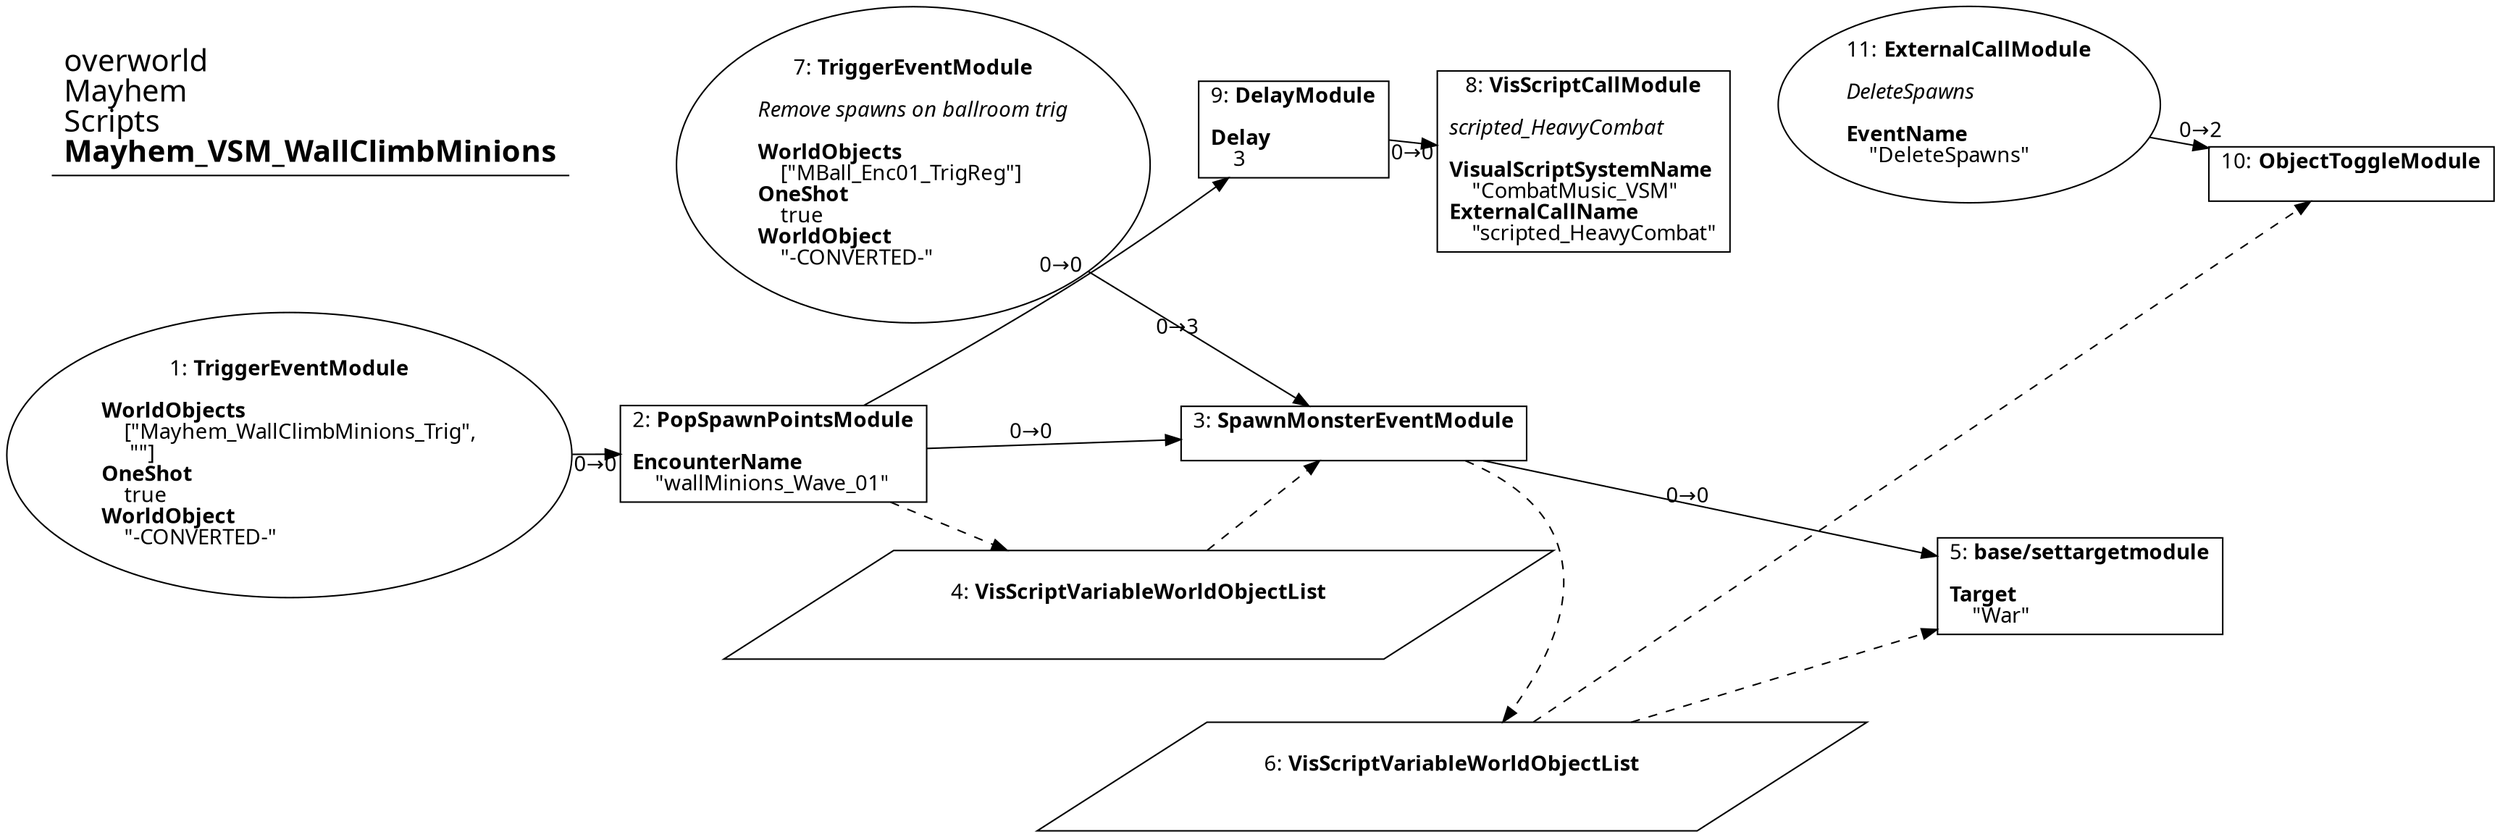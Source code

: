 digraph {
    layout = fdp;
    overlap = prism;
    sep = "+16";
    splines = spline;

    node [ shape = box ];

    graph [ fontname = "Segoe UI" ];
    node [ fontname = "Segoe UI" ];
    edge [ fontname = "Segoe UI" ];

    1 [ label = <1: <b>TriggerEventModule</b><br/><br/><b>WorldObjects</b><br align="left"/>    [&quot;Mayhem_WallClimbMinions_Trig&quot;,<br align="left"/>     &quot;&quot;]<br align="left"/><b>OneShot</b><br align="left"/>    true<br align="left"/><b>WorldObject</b><br align="left"/>    &quot;-CONVERTED-&quot;<br align="left"/>> ];
    1 [ shape = oval ]
    1 [ pos = "0.021000002,-0.21900001!" ];
    1 -> 2 [ label = "0→0" ];

    2 [ label = <2: <b>PopSpawnPointsModule</b><br/><br/><b>EncounterName</b><br align="left"/>    &quot;wallMinions_Wave_01&quot;<br align="left"/>> ];
    2 [ pos = "0.293,-0.21900001!" ];
    2 -> 3 [ label = "0→0" ];
    2 -> 9 [ label = "0→0" ];
    2 -> 4 [ style = dashed ];

    3 [ label = <3: <b>SpawnMonsterEventModule</b><br/><br/>> ];
    3 [ pos = "0.73700005,-0.19600001!" ];
    3 -> 5 [ label = "0→0" ];
    4 -> 3 [ style = dashed ];
    3 -> 6 [ style = dashed ];

    4 [ label = <4: <b>VisScriptVariableWorldObjectList</b><br/><br/>> ];
    4 [ shape = parallelogram ]
    4 [ pos = "0.535,-0.316!" ];

    5 [ label = <5: <b>base/settargetmodule</b><br/><br/><b>Target</b><br align="left"/>    &quot;War&quot;<br align="left"/>> ];
    5 [ pos = "1.215,-0.31100002!" ];
    6 -> 5 [ style = dashed ];

    6 [ label = <6: <b>VisScriptVariableWorldObjectList</b><br/><br/>> ];
    6 [ shape = parallelogram ]
    6 [ pos = "0.78300005,-0.44400004!" ];

    7 [ label = <7: <b>TriggerEventModule</b><br/><br/><i>Remove spawns on ballroom trig<br align="left"/></i><br align="left"/><b>WorldObjects</b><br align="left"/>    [&quot;MBall_Enc01_TrigReg&quot;]<br align="left"/><b>OneShot</b><br align="left"/>    true<br align="left"/><b>WorldObject</b><br align="left"/>    &quot;-CONVERTED-&quot;<br align="left"/>> ];
    7 [ shape = oval ]
    7 [ pos = "0.43800002,-0.003!" ];
    7 -> 3 [ label = "0→3" ];

    8 [ label = <8: <b>VisScriptCallModule</b><br/><br/><i>scripted_HeavyCombat<br align="left"/></i><br align="left"/><b>VisualScriptSystemName</b><br align="left"/>    &quot;CombatMusic_VSM&quot;<br align="left"/><b>ExternalCallName</b><br align="left"/>    &quot;scripted_HeavyCombat&quot;<br align="left"/>> ];
    8 [ pos = "0.91200006,0.004!" ];

    9 [ label = <9: <b>DelayModule</b><br/><br/><b>Delay</b><br align="left"/>    3<br align="left"/>> ];
    9 [ pos = "0.76400006,0.020000001!" ];
    9 -> 8 [ label = "0→0" ];

    10 [ label = <10: <b>ObjectToggleModule</b><br/><br/>> ];
    10 [ pos = "1.3510001,-0.014!" ];
    6 -> 10 [ style = dashed ];

    11 [ label = <11: <b>ExternalCallModule</b><br/><br/><i>DeleteSpawns<br align="left"/></i><br align="left"/><b>EventName</b><br align="left"/>    &quot;DeleteSpawns&quot;<br align="left"/>> ];
    11 [ shape = oval ]
    11 [ pos = "1.097,0.031000001!" ];
    11 -> 10 [ label = "0→2" ];

    title [ pos = "0.020000001,0.032!" ];
    title [ shape = underline ];
    title [ label = <<font point-size="20">overworld<br align="left"/>Mayhem<br align="left"/>Scripts<br align="left"/><b>Mayhem_VSM_WallClimbMinions</b><br align="left"/></font>> ];
}
